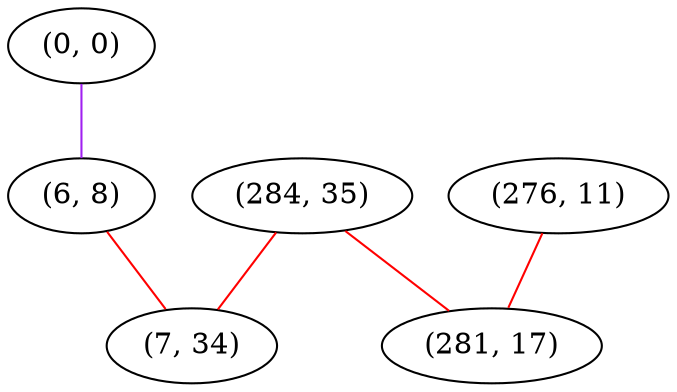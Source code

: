 graph "" {
"(0, 0)";
"(6, 8)";
"(276, 11)";
"(284, 35)";
"(7, 34)";
"(281, 17)";
"(0, 0)" -- "(6, 8)"  [color=purple, key=0, weight=4];
"(6, 8)" -- "(7, 34)"  [color=red, key=0, weight=1];
"(276, 11)" -- "(281, 17)"  [color=red, key=0, weight=1];
"(284, 35)" -- "(281, 17)"  [color=red, key=0, weight=1];
"(284, 35)" -- "(7, 34)"  [color=red, key=0, weight=1];
}
